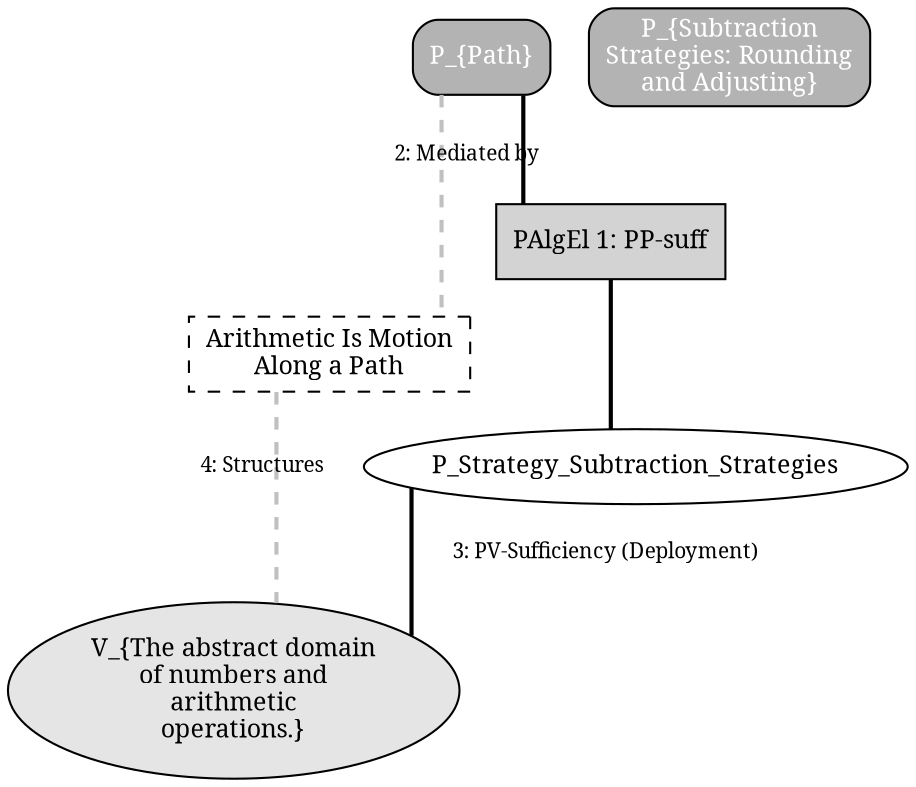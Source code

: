 // MUD for Subtraction_Strategies:_Rounding_and_Adjusting
digraph {
	graph [rankdir=TB splines=ortho]
	node [fontname=Serif fontsize=12]
	edge [arrowhead=stealth fontname=Serif fontsize=10 penwidth=2.0]
	P_Embodied_Path [label="P_{Path}" fillcolor=gray70 fontcolor=white shape=box style="filled,rounded"]
	"P_Strategy_Subtraction_Strategies:_Rounding_and_Adjusting" [label="P_{Subtraction\nStrategies: Rounding\nand Adjusting}" fillcolor=gray70 fontcolor=white shape=box style="filled,rounded"]
	"V_The abstract domain of numbers and arithmetic operations." [label="V_{The abstract domain\nof numbers and\narithmetic\noperations.}" fillcolor=gray90 shape=ellipse style=filled]
	"Arithmetic Is Motion Along a Path" [label="Arithmetic Is Motion\nAlong a Path" shape=box style=dashed]
	PAlgEl_1 [label="PAlgEl 1: PP-suff" fillcolor=lightgray fontcolor=black shape=box style=filled]
	P_Embodied_Path -> PAlgEl_1 [arrowhead=none color=black style=solid]
	PAlgEl_1 -> P_Strategy_Subtraction_Strategies:_Rounding_and_Adjusting [color=black style=solid]
	P_Embodied_Path -> "Arithmetic Is Motion Along a Path" [label="2: Mediated by" color=gray style=dashed]
	P_Strategy_Subtraction_Strategies:_Rounding_and_Adjusting -> "V_The abstract domain of numbers and arithmetic operations." [label="3: PV-Sufficiency (Deployment)" color=black style=solid]
	"Arithmetic Is Motion Along a Path" -> "V_The abstract domain of numbers and arithmetic operations." [label="4: Structures" color=gray style=dashed]
}
